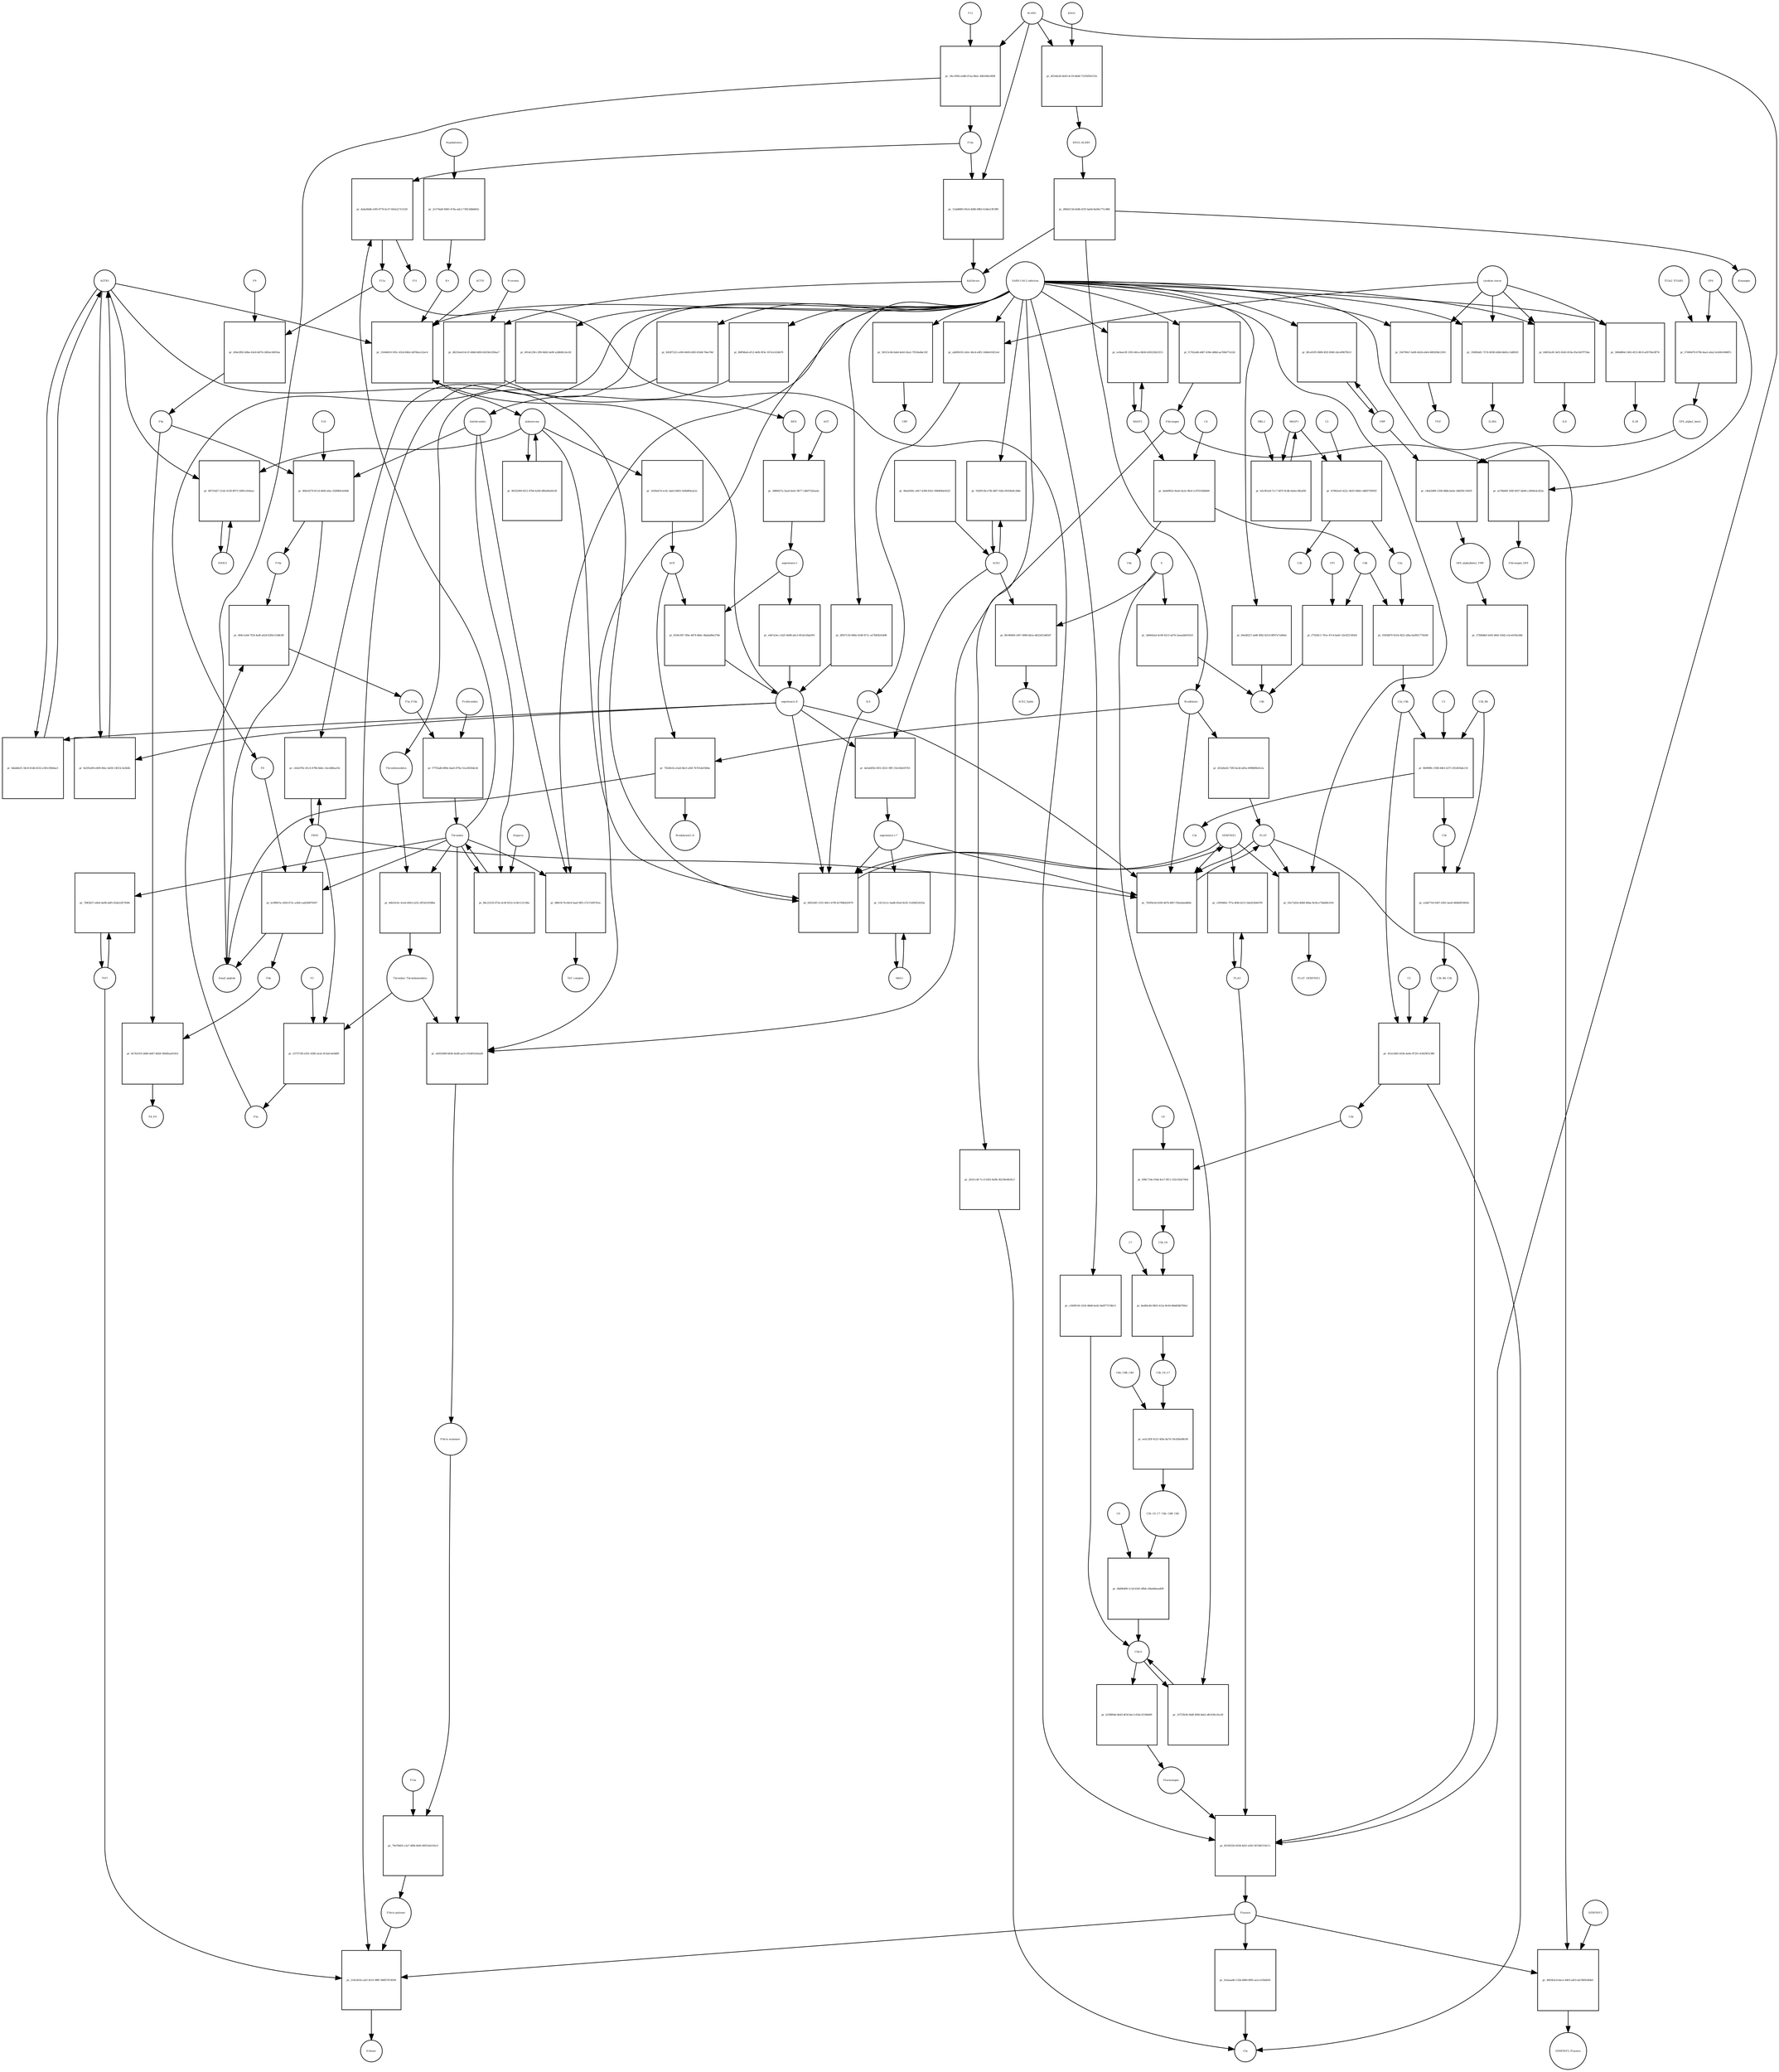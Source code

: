 strict digraph  {
F8 [annotation="urn_miriam_hgnc_3546|urn_miriam_taxonomy_9606", bipartite=0, cls=macromolecule, fontsize=4, label=F8, shape=circle];
"pr_b19f847a-c828-472c-a3b9-cad249870507" [annotation="", bipartite=1, cls=process, fontsize=4, label="pr_b19f847a-c828-472c-a3b9-cad249870507", shape=square];
"Small peptide" [annotation=urn_miriam_mesh_D010446, bipartite=0, cls=macromolecule, fontsize=4, label="Small peptide", shape=circle];
F8a [annotation="urn_miriam_hgnc.symbol_F8|urn_miriam_mesh_D015944|urn_miriam_taxonomy_9606", bipartite=0, cls=macromolecule, fontsize=4, label=F8a, shape=circle];
Thrombin [annotation="urn_miriam_hgnc_3535|urn_miriam_taxonomy_9606", bipartite=0, cls=macromolecule, fontsize=4, label=Thrombin, shape=circle];
PROC [annotation="urn_miriam_hgnc_9451|urn_miriam_taxonomy_9606", bipartite=0, cls=macromolecule, fontsize=4, label=PROC, shape=circle];
AGTR1 [annotation=urn_miriam_hgnc_336, bipartite=0, cls=macromolecule, fontsize=4, label=AGTR1, shape=circle];
"pr_bdabbb31-34c8-41db-b532-e381cfb9dae3" [annotation="", bipartite=1, cls=process, fontsize=4, label="pr_bdabbb31-34c8-41db-b532-e381cfb9dae3", shape=square];
"angiotensin II" [annotation="urn_miriam_obo.chebi_CHEBI%3A2718|urn_miriam_taxonomy_9606", bipartite=0, cls="simple chemical", fontsize=4, label="angiotensin II", shape=circle];
NR3C2 [annotation="", bipartite=0, cls=macromolecule, fontsize=4, label=NR3C2, shape=circle];
"pr_68725d27-21d2-4158-8973-50f9c1fe6aac" [annotation="", bipartite=1, cls=process, fontsize=4, label="pr_68725d27-21d2-4158-8973-50f9c1fe6aac", shape=square];
aldosterone [annotation="urn_miriam_obo.chebi_CHEBI%3A27584", bipartite=0, cls="simple chemical", fontsize=4, label=aldosterone, shape=circle];
"pr_86352f09-0f12-47b6-b249-08fa90a6416f" [annotation="", bipartite=1, cls=process, fontsize=4, label="pr_86352f09-0f12-47b6-b249-08fa90a6416f", shape=square];
SERPINE1 [annotation="", bipartite=0, cls=macromolecule, fontsize=4, label=SERPINE1, shape=circle];
"pr_6f6526f1-51f1-49e1-b7f8-42769b425979" [annotation="", bipartite=1, cls=process, fontsize=4, label="pr_6f6526f1-51f1-49e1-b7f8-42769b425979", shape=square];
"angiotensin I-7" [annotation="urn_miriam_obo.chebi_CHEBI%3A55438|urn_miriam_taxonomy_9606", bipartite=0, cls="simple chemical", fontsize=4, label="angiotensin I-7", shape=circle];
IL6 [annotation="urn_miriam_hgnc_6018|urn_miriam_taxonomy_9606", bipartite=0, cls=macromolecule, fontsize=4, label=IL6, shape=circle];
"pr_21646619-595c-4524-84b2-dd76bce22ec4" [annotation="", bipartite=1, cls=process, fontsize=4, label="pr_21646619-595c-4524-84b2-dd76bce22ec4", shape=square];
"SARS-CoV-2 infection" [annotation="urn_miriam_taxonomy_2697049|urn_miriam_mesh_D012327", bipartite=0, cls=phenotype, fontsize=4, label="SARS-CoV-2 infection", shape=circle];
"K+" [annotation="urn_miriam_obo.chebi_CHEBI%3A29103", bipartite=0, cls="simple chemical", fontsize=4, label="K+", shape=circle];
ACTH [annotation=urn_miriam_hgnc_9201, bipartite=0, cls="simple chemical", fontsize=4, label=ACTH, shape=circle];
"pr_df937c20-848a-4540-871c-a57b83b16498" [annotation="", bipartite=1, cls=process, fontsize=4, label="pr_df937c20-848a-4540-871c-a57b83b16498", shape=square];
Bradykinin [annotation="urn_miriam_obo.chebi_CHEBI%3A3165|urn_miriam_taxonomy_9606", bipartite=0, cls=macromolecule, fontsize=4, label=Bradykinin, shape=circle];
"pr_75628cfa-e5a8-4bcf-a56f-7b761de93b6a" [annotation="", bipartite=1, cls=process, fontsize=4, label="pr_75628cfa-e5a8-4bcf-a56f-7b761de93b6a", shape=square];
"Bradykinin(1-5)" [annotation="urn_miriam_mesh_C079000|urn_miriam_taxonomy_9606", bipartite=0, cls=macromolecule, fontsize=4, label="Bradykinin(1-5)", shape=circle];
ACE [annotation="urn_miriam_hgnc_2707|urn_miriam_taxonomy_9606", bipartite=0, cls=macromolecule, fontsize=4, label=ACE, shape=circle];
"pr_d25e8ed2-73f0-4a3d-a85a-49986f8e9c2a" [annotation="", bipartite=1, cls=process, fontsize=4, label="pr_d25e8ed2-73f0-4a3d-a85a-49986f8e9c2a", shape=square];
PLAT [annotation="urn_miriam_hgnc_9051|urn_miriam_taxonomy_9606", bipartite=0, cls=macromolecule, fontsize=4, label=PLAT, shape=circle];
"pr_0a592a90-e669-40ec-bd30-14f23c3a5b4b" [annotation="", bipartite=1, cls=process, fontsize=4, label="pr_0a592a90-e669-40ec-bd30-14f23c3a5b4b", shape=square];
MAS1 [annotation="", bipartite=0, cls=macromolecule, fontsize=4, label=MAS1, shape=circle];
"pr_14121e1c-6ad8-45a0-8c81-51d58f22032a" [annotation="", bipartite=1, cls=process, fontsize=4, label="pr_14121e1c-6ad8-45a0-8c81-51d58f22032a", shape=square];
Fibrinogen [annotation="urn_miriam_pubmed_19296670|urn_miriam_obo.go_GO%3A0005577|urn_miriam_hgnc_3661|urn_miriam_hgnc_3662|urn_miriam_hgnc_3694|urn_miriam_taxonomy_9606", bipartite=0, cls=complex, fontsize=4, label=Fibrinogen, shape=circle];
"pr_ee78b40f-160f-4927-bb94-c2694e4cd52a" [annotation="", bipartite=1, cls=process, fontsize=4, label="pr_ee78b40f-160f-4927-bb94-c2694e4cd52a", shape=square];
GP6 [annotation="urn_miriam_hgnc_HGNC%3A14388|urn_miriam_taxonomy_9606", bipartite=0, cls=macromolecule, fontsize=4, label=GP6, shape=circle];
Fibrinogen_GP6 [annotation="urn_miriam_pubmed_19296670|urn_miriam_obo.go_GO%3A0005577|urn_miriam_hgnc_HGNC%3A14388|urn_miriam_taxonomy_9606", bipartite=0, cls=complex, fontsize=4, label=Fibrinogen_GP6, shape=circle];
GP6_alpha2_beta1 [annotation="urn_miriam_pubmed_25051961|urn_miriam_taxonomy_10090|urn_miriam_hgnc_14338|urn_miriam_hgnc_6137|urn_miriam_hgnc_6153", bipartite=0, cls=complex, fontsize=4, label=GP6_alpha2_beta1, shape=circle];
"pr_c8eb3d98-1508-48bb-be6e-24b95fc10459" [annotation="", bipartite=1, cls=process, fontsize=4, label="pr_c8eb3d98-1508-48bb-be6e-24b95fc10459", shape=square];
VWF [annotation="urn_miriam_hgnc_12726|urn_miriam_taxonomy_9606", bipartite=0, cls=macromolecule, fontsize=4, label=VWF, shape=circle];
GP6_alpha2beta1_VWF [annotation="urn_miriam_pubmed_25051961|urn_miriam_taxonomy_10090|urn_miriam_hgnc_14338|urn_miriam_hgnc_6137|urn_miriam_hgnc_6153|urn_miriam_hgnc_12726", bipartite=0, cls=complex, fontsize=4, label=GP6_alpha2beta1_VWF, shape=circle];
"pr_57496479-0796-4aa2-a6a2-6c600c06887c" [annotation="", bipartite=1, cls=process, fontsize=4, label="pr_57496479-0796-4aa2-a6a2-6c600c06887c", shape=square];
ITGA2_ITGAB1 [annotation="urn_miriam_intact_EBI-16428357|urn_miriam_hgnc_6137|urn_miriam_hgnc_6153|urn_miriam_taxonomy_9606", bipartite=0, cls=complex, fontsize=4, label=ITGA2_ITGAB1, shape=circle];
"pr_27fd6d6d-5e85-4641-83d2-e3ce0cfbcd4b" [annotation="", bipartite=1, cls="omitted process", fontsize=4, label="pr_27fd6d6d-5e85-4641-83d2-e3ce0cfbcd4b", shape=square];
"Fibrin polymer" [annotation="urn_miriam_mesh_C465961|urn_miriam_taxonomy_9606", bipartite=0, cls=macromolecule, fontsize=4, label="Fibrin polymer", shape=circle];
"pr_216e361b-cdcf-4515-98ff-346f57b74500" [annotation="", bipartite=1, cls=process, fontsize=4, label="pr_216e361b-cdcf-4515-98ff-346f57b74500", shape=square];
"D-dimer" [annotation="urn_miriam_pubmed_19008457|urn_miriam_mesh_C036309|urn_miriam_taxonomy_9606", bipartite=0, cls=macromolecule, fontsize=4, label="D-dimer", shape=circle];
Plasmin [annotation="urn_miriam_hgnc.symbol_PLG|urn_miriam_mesh_D005341|urn_miriam_brenda_3.4.21.7|urn_miriam_taxonomy_9606", bipartite=0, cls=macromolecule, fontsize=4, label=Plasmin, shape=circle];
TAFI [annotation="urn_miriam_hgnc_1546|urn_miriam_taxonomy_9606", bipartite=0, cls=macromolecule, fontsize=4, label=TAFI, shape=circle];
"Fibrin monomer" [annotation="urn_miriam_mesh_C011468|urn_miriam_taxonomy_9606", bipartite=0, cls=macromolecule, fontsize=4, label="Fibrin monomer", shape=circle];
"pr_79e76603-c3a7-4f84-8ef0-00915efc05c0" [annotation="", bipartite=1, cls=process, fontsize=4, label="pr_79e76603-c3a7-4f84-8ef0-00915efc05c0", shape=square];
F13a [annotation="urn_miriam_hgnc.symbol_F13|urn_miriam_mesh_D026122|urn_miriam_brenda_2.3.2.13|urn_miriam_taxonomy_9606", bipartite=0, cls=macromolecule, fontsize=4, label=F13a, shape=circle];
"pr_556790cf-3a08-442d-a9e4-6892f48c2503" [annotation="", bipartite=1, cls=process, fontsize=4, label="pr_556790cf-3a08-442d-a9e4-6892f48c2503", shape=square];
TNF [annotation="urn_miriam_hgnc_11892|urn_miriam_taxonomy_9606", bipartite=0, cls=macromolecule, fontsize=4, label=TNF, shape=circle];
"cytokine storm" [annotation="urn_miriam_pubmed_2504360|urn_miriam_taxonomy_9606", bipartite=0, cls=phenotype, fontsize=4, label="cytokine storm", shape=circle];
"pr_5e2aaad6-132b-4960-89f2-aa1ce33bd545" [annotation="", bipartite=1, cls=process, fontsize=4, label="pr_5e2aaad6-132b-4960-89f2-aa1ce33bd545", shape=square];
C5a [annotation="urn_miriam_hgnc.symbol_C5|urn_miriam_mesh_D015936|urn_miriam_taxonomy_9606", bipartite=0, cls=macromolecule, fontsize=4, label=C5a, shape=circle];
"pr_b338f64d-4b43-4f34-8ec3-65dc32186d09" [annotation="", bipartite=1, cls=process, fontsize=4, label="pr_b338f64d-4b43-4f34-8ec3-65dc32186d09", shape=square];
Plasminogen [annotation="urn_miriam_hgnc_9071|urn_miriam_taxonomy_9606", bipartite=0, cls=macromolecule, fontsize=4, label=Plasminogen, shape=circle];
"C5b-9" [annotation="urn_miriam_obo.go_GO%3A0005579|urn_miriam_mesh_D015938|urn_miriam_mesh_D050776|urn_miriam_hgnc_1339|urn_miriam_hgnc_1346|urn_miriam_hgnc_1352|urn_miriam_hgnc_1353|urn_miriam_hgnc_1354|urn_miriam_hgnc_1358|urn_miriam_taxonomy_9606", bipartite=0, cls=complex, fontsize=4, label="C5b-9", shape=circle];
C2 [annotation="urn_miriam_hgnc_1248|urn_miriam_taxonomy_9606", bipartite=0, cls=macromolecule, fontsize=4, label=C2, shape=circle];
"pr_b7082ee0-422c-4635-94b0-cdbf675f905f" [annotation="", bipartite=1, cls=process, fontsize=4, label="pr_b7082ee0-422c-4635-94b0-cdbf675f905f", shape=square];
C2a [annotation="urn_miriam_hgnc.symbol_C2|urn_miriam_mesh_D050678|urn_miriam_taxonomy_9606", bipartite=0, cls=macromolecule, fontsize=4, label=C2a, shape=circle];
C2b [annotation="urn_miriam_hgnc.symbol_C2|urn_miriam_mesh_D050679|urn_miriam_taxonomy_9606", bipartite=0, cls=macromolecule, fontsize=4, label=C2b, shape=circle];
MASP1 [annotation="urn_miriam_hgnc_6901|urn_miriam_taxonomy_9606", bipartite=0, cls=macromolecule, fontsize=4, label=MASP1, shape=circle];
"pr_35085dd1-727d-4938-b3b8-bb65cc5d8929" [annotation="", bipartite=1, cls=process, fontsize=4, label="pr_35085dd1-727d-4938-b3b8-bb65cc5d8929", shape=square];
IL2RA [annotation="urn_miriam_hgnc_6008|urn_miriam_taxonomy_9606", bipartite=0, cls=macromolecule, fontsize=4, label=IL2RA, shape=circle];
"pr_64810a30-3ef2-45d3-819a-05a1b07f75da" [annotation="", bipartite=1, cls=process, fontsize=4, label="pr_64810a30-3ef2-45d3-819a-05a1b07f75da", shape=square];
IL8 [annotation="urn_miriam_hgnc_6025|urn_miriam_taxonomy_9606", bipartite=0, cls=macromolecule, fontsize=4, label=IL8, shape=circle];
"pr_261fccdf-7cc3-45f2-8a9b-36239e48c8c3" [annotation="", bipartite=1, cls=process, fontsize=4, label="pr_261fccdf-7cc3-45f2-8a9b-36239e48c8c3", shape=square];
"pr_ab695035-2e0c-46cd-a9f2-14b0e01821e4" [annotation="", bipartite=1, cls=process, fontsize=4, label="pr_ab695035-2e0c-46cd-a9f2-14b0e01821e4", shape=square];
"pr_306b8f6d-1402-4f13-8fc9-a057f4e5ff74" [annotation="", bipartite=1, cls=process, fontsize=4, label="pr_306b8f6d-1402-4f13-8fc9-a057f4e5ff74", shape=square];
IL1B [annotation="urn_miriam_hgnc_5992|urn_miriam_taxonomy_9606", bipartite=0, cls=macromolecule, fontsize=4, label=IL1B, shape=circle];
Prorenin [annotation="urn_miriam_hgnc_9958|urn_miriam_taxonomy_9606", bipartite=0, cls=macromolecule, fontsize=4, label=Prorenin, shape=circle];
"pr_d6216ee9-6c1f-448d-8d50-64356c929aa7" [annotation="", bipartite=1, cls=process, fontsize=4, label="pr_d6216ee9-6c1f-448d-8d50-64356c929aa7", shape=square];
REN [annotation="urn_miriam_hgnc.symbol_REN|urn_miriam_taxonomy_9606", bipartite=0, cls=macromolecule, fontsize=4, label=REN, shape=circle];
Kallikrein [annotation="urn_miriam_hgnc.symbol_KLKB1|urn_miriam_mesh_D020842|urn_miriam_brenda_3.4.21.34|urn_miriam_taxonomy_9606", bipartite=0, cls=macromolecule, fontsize=4, label=Kallikrein, shape=circle];
KLKB1 [annotation="urn_miriam_hgnc_6371|urn_miriam_taxonomy_9606", bipartite=0, cls=macromolecule, fontsize=4, label=KLKB1, shape=circle];
"pr_15ab8885-85cb-4d0b-89b3-fcb6a13f19f8" [annotation="", bipartite=1, cls=process, fontsize=4, label="pr_15ab8885-85cb-4d0b-89b3-fcb6a13f19f8", shape=square];
F12a [annotation="urn_miriam_hgnc.symbol_F12|urn_miriam_mesh_D015956|urn_miriam_brenda_3.4.21.38|urn_miriam_taxonomy_9606", bipartite=0, cls=macromolecule, fontsize=4, label=F12a, shape=circle];
"pr_84287222-ce98-4449-b385-81b0c78ee78d" [annotation="", bipartite=1, cls=process, fontsize=4, label="pr_84287222-ce98-4449-b385-81b0c78ee78d", shape=square];
Thrombomodulin [annotation="urn_miriam_hgnc_11784|urn_miriam_taxonomy_9606", bipartite=0, cls=macromolecule, fontsize=4, label=Thrombomodulin, shape=circle];
"pr_4603b3cd-bace-4403-ad55-da7d6924fdb3" [annotation="", bipartite=1, cls=process, fontsize=4, label="pr_4603b3cd-bace-4403-ad55-da7d6924fdb3", shape=square];
SERPINF2 [annotation="urn_miriam_hgnc_9075|urn_miriam_taxonomy_9606", bipartite=0, cls=macromolecule, fontsize=4, label=SERPINF2, shape=circle];
SERPINF2_Plasmin [annotation="urn_miriam_pubmed_2437112|urn_miriam_biogrid_314240|urn_miriam_hgnc_9075|urn_miriam_mesh_D005341|urn_miriam_taxonomy_9606", bipartite=0, cls=complex, fontsize=4, label=SERPINF2_Plasmin, shape=circle];
"pr_00ed0227-ab4f-4f82-821d-0ff47a7a99eb" [annotation="", bipartite=1, cls=process, fontsize=4, label="pr_00ed0227-ab4f-4f82-821d-0ff47a7a99eb", shape=square];
C4d [annotation="urn_miriam_hgnc.symbol_C4b|urn_miriam_mesh_C032261|urn_miriam_taxonomy_9606", bipartite=0, cls=macromolecule, fontsize=4, label=C4d, shape=circle];
"pr_c5609156-3254-46b8-be42-8a0f7757db13" [annotation="", bipartite=1, cls=process, fontsize=4, label="pr_c5609156-3254-46b8-be42-8a0f7757db13", shape=square];
"pr_cb5e078c-81c4-479b-8ddc-cfacb88aa10c" [annotation="", bipartite=1, cls=process, fontsize=4, label="pr_cb5e078c-81c4-479b-8ddc-cfacb88aa10c", shape=square];
"pr_8fce81f9-3889-4f2f-8580-2dce9967fb13" [annotation="", bipartite=1, cls=process, fontsize=4, label="pr_8fce81f9-3889-4f2f-8580-2dce9967fb13", shape=square];
"pr_58313c4b-fabd-4eb5-b5a2-7f550a4bc55f" [annotation="", bipartite=1, cls=process, fontsize=4, label="pr_58313c4b-fabd-4eb5-b5a2-7f550a4bc55f", shape=square];
CRP [annotation="urn_miriam_hgnc_2367|urn_miriam_taxonomy_9606", bipartite=0, cls=macromolecule, fontsize=4, label=CRP, shape=circle];
"pr_10733b36-04df-4f48-bda5-d81430c41e30" [annotation="", bipartite=1, cls=process, fontsize=4, label="pr_10733b36-04df-4f48-bda5-d81430c41e30", shape=square];
S [annotation="urn_miriam_uniprot_P0DTC2|urn_miriam_uniprot_P59594|urn_miriam_taxonomy_2697049", bipartite=0, cls=macromolecule, fontsize=4, label=S, shape=circle];
"pr_3d4442ad-4c06-4215-ab7b-2eaaeb650163" [annotation="", bipartite=1, cls=process, fontsize=4, label="pr_3d4442ad-4c06-4215-ab7b-2eaaeb650163", shape=square];
"pr_da5ab95b-5051-4521-9ff1-55e1bfe05763" [annotation="", bipartite=1, cls=process, fontsize=4, label="pr_da5ab95b-5051-4521-9ff1-55e1bfe05763", shape=square];
ACE2 [annotation="urn_miriam_hgnc_13557|urn_miriam_taxonomy_9606", bipartite=0, cls=macromolecule, fontsize=4, label=ACE2, shape=circle];
"pr_86ad180c-e9e7-4396-81b1-99b9f46e9225" [annotation="", bipartite=1, cls=process, fontsize=4, label="pr_86ad180c-e9e7-4396-81b1-99b9f46e9225", shape=square];
"pr_f8c96494-c607-4984-bb1a-d622d15d65d7" [annotation="", bipartite=1, cls=process, fontsize=4, label="pr_f8c96494-c607-4984-bb1a-d622d15d65d7", shape=square];
ACE2_Spike [annotation="urn_miriam_pdb_6CS2|urn_miriam_hgnc_13557|urn_miriam_uniprot_P0DTC2|urn_miriam_taxonomy_9606|urn_miriam_taxonomy_2697049", bipartite=0, cls=complex, fontsize=4, label=ACE2_Spike, shape=circle];
"pr_502f913b-e7fb-4bf7-92fa-f0358e8c2b8e" [annotation="", bipartite=1, cls=process, fontsize=4, label="pr_502f913b-e7fb-4bf7-92fa-f0358e8c2b8e", shape=square];
"pr_86ff46a6-ef12-4efb-9f3e-167e2c434b79" [annotation="", bipartite=1, cls=process, fontsize=4, label="pr_86ff46a6-ef12-4efb-9f3e-167e2c434b79", shape=square];
Antithrombin [annotation="urn_miriam_hgnc_775|urn_miriam_taxonomy_9606", bipartite=0, cls=macromolecule, fontsize=4, label=Antithrombin, shape=circle];
"pr_491dc258-c299-4b82-be9f-a2db08c2ec82" [annotation="", bipartite=1, cls=process, fontsize=4, label="pr_491dc258-c299-4b82-be9f-a2db08c2ec82", shape=square];
C4b [annotation="urn_miriam_hgnc_1324|urn_miriam_taxonomy_9606", bipartite=0, cls=macromolecule, fontsize=4, label=C4b, shape=circle];
"pr_f75d3fc1-761e-47c4-ba81-52e5f21583d1" [annotation="", bipartite=1, cls=process, fontsize=4, label="pr_f75d3fc1-761e-47c4-ba81-52e5f21583d1", shape=square];
CFI [annotation="urn_miriam_hgnc_2771|urn_miriam_taxonomy_9606", bipartite=0, cls=macromolecule, fontsize=4, label=CFI, shape=circle];
C3b [annotation="urn_miriam_hgnc.symbol_C3|urn_miriam_mesh_D003179|urn_miriam_taxonomy_9606", bipartite=0, cls=macromolecule, fontsize=4, label=C3b, shape=circle];
"pr_e2dd77e0-fd47-4361-bee6-d66b0f5945fe" [annotation="", bipartite=1, cls=process, fontsize=4, label="pr_e2dd77e0-fd47-4361-bee6-d66b0f5945fe", shape=square];
C3b_Bb [annotation="urn_miriam_pubmed_12440962|urn_miriam_brenda_3.4.21.47|urn_miriam_mesh_D051561|urn_miriam_mesh_D003179|urn_miriam_hgnc_1037|urn_miriam_taxonomy_9606", bipartite=0, cls=complex, fontsize=4, label=C3b_Bb, shape=circle];
C3b_Bb_C3b [annotation="urn_miriam_pubmed_12440962|urn_miriam_brenda_34.4.21.47|urn_miriam_mesh_D051566|urn_miriam_mesh_D003179|urn_miriam_hgnc_1037|urn_miriam_taxonomy_9606", bipartite=0, cls=complex, fontsize=4, label=C3b_Bb_C3b, shape=circle];
"pr_0303d67f-831b-4f22-afba-ba992177b5d9" [annotation="", bipartite=1, cls=process, fontsize=4, label="pr_0303d67f-831b-4f22-afba-ba992177b5d9", shape=square];
C2a_C4b [annotation="urn_miriam_mesh_D051574|urn_miriam_brenda_3.4.21.43|urn_miriam_mesh_D050678|urn_miriam_hgnc_1324|urn_miriam_taxonomy_9606", bipartite=0, cls=complex, fontsize=4, label=C2a_C4b, shape=circle];
C4 [annotation="urn_miriam_mesh_D00318|urn_miriam_taxonomy_9606", bipartite=0, cls=macromolecule, fontsize=4, label=C4, shape=circle];
"pr_dab69822-8eeb-4a2e-9fe4-1c870166b6b9" [annotation="", bipartite=1, cls=process, fontsize=4, label="pr_dab69822-8eeb-4a2e-9fe4-1c870166b6b9", shape=square];
C4a [annotation="urn_miriam_hgnc_1323|urn_miriam_taxonomy_9606", bipartite=0, cls=macromolecule, fontsize=4, label=C4a, shape=circle];
MASP2 [annotation="urn_miriam_hgnc_6902|urn_miriam_taxonomy_9606", bipartite=0, cls=macromolecule, fontsize=4, label=MASP2, shape=circle];
"pr_b5c061a8-7cc7-407f-9cdb-0a0ec3ffad58" [annotation="", bipartite=1, cls=process, fontsize=4, label="pr_b5c061a8-7cc7-407f-9cdb-0a0ec3ffad58", shape=square];
MBL2 [annotation="urn_miriam_hgnc_6902|urn_miriam_taxonomy_9606", bipartite=0, cls=macromolecule, fontsize=4, label=MBL2, shape=circle];
"pr_ec8aec0f-1953-40ca-8b56-b39223b21f15" [annotation="", bipartite=1, cls=process, fontsize=4, label="pr_ec8aec0f-1953-40ca-8b56-b39223b21f15", shape=square];
PLAU [annotation="urn_miriam_hgnc_9052|urn_miriam_taxonomy_9606", bipartite=0, cls=macromolecule, fontsize=4, label=PLAU, shape=circle];
"pr_c959460c-7f7a-4f46-b213-5de423b447f0" [annotation="", bipartite=1, cls=process, fontsize=4, label="pr_c959460c-7f7a-4f46-b213-5de423b447f0", shape=square];
C5b_C6_C7_C8A_C8B_C8G [annotation="urn_miriam_pubmed_28630159|urn_miriam_mesh_C042295|urn_miriam_mesh_D050776|urn_miriam_hgnc_1339|urn_miriam_hgnc_1352|urn_miriam_hgnc_1353|urn_miriam_hgnc_1354|urn_miriam_taxonomy_9606", bipartite=0, cls=complex, fontsize=4, label=C5b_C6_C7_C8A_C8B_C8G, shape=circle];
"pr_06d96490-1c5d-4341-8fb4-c84a6deea408" [annotation="", bipartite=1, cls=process, fontsize=4, label="pr_06d96490-1c5d-4341-8fb4-c84a6deea408", shape=square];
C9 [annotation="urn_miriam_hgnc_1358|urn_miriam_taxonomy_9606", bipartite=0, cls=macromolecule, fontsize=4, label=C9, shape=circle];
C5b_C6_C7 [annotation="urn_miriam_pubmed_28630159|urn_miriam_mesh_C037453|urn_miriam_mesh_D050776|urn_miriam_hgnc_1339|urn_miriam_hgnc_1346|urn_miriam_taxonomy_9606", bipartite=0, cls=complex, fontsize=4, label=C5b_C6_C7, shape=circle];
"pr_ee5c2f5f-4121-4f4a-8a70-19cd36a98c00" [annotation="", bipartite=1, cls=process, fontsize=4, label="pr_ee5c2f5f-4121-4f4a-8a70-19cd36a98c00", shape=square];
C8A_C8B_C8G [annotation="urn_miriam_mesh_D003185|urn_miriam_hgnc_1353|urn_miriam_hgnc_1352|urn_miriam_hgnc_1354|urn_miriam_taxonomy_9606", bipartite=0, cls=complex, fontsize=4, label=C8A_C8B_C8G, shape=circle];
C5b_C6 [annotation="urn_miriam_mesh_C050974|urn_miriam_mesh_D050776|urn_miriam_hgnc_1339|urn_miriam_taxonomy_9606", bipartite=0, cls=complex, fontsize=4, label=C5b_C6, shape=circle];
"pr_8adf4c8d-9403-412a-8c64-6b6d58b709a1" [annotation="", bipartite=1, cls=process, fontsize=4, label="pr_8adf4c8d-9403-412a-8c64-6b6d58b709a1", shape=square];
C7 [annotation="urn_miriam_hgnc_HGNC%3A1346|urn_miriam_taxonomy_9606", bipartite=0, cls=macromolecule, fontsize=4, label=C7, shape=circle];
C5b [annotation="urn_miriam_hgnc.symbol_C5|urn_miriam_mesh_D050776|urn_miriam_taxonomy_9606", bipartite=0, cls=macromolecule, fontsize=4, label=C5b, shape=circle];
"pr_608c714e-f54d-4ce7-9f11-102c5d3e79e6" [annotation="", bipartite=1, cls=process, fontsize=4, label="pr_608c714e-f54d-4ce7-9f11-102c5d3e79e6", shape=square];
C6 [annotation="urn_miriam_hgnc_1339|urn_miriam_taxonomy_9606", bipartite=0, cls=macromolecule, fontsize=4, label=C6, shape=circle];
C5 [annotation="urn_miriam_hgnc_1331|urn_miriam_taxonomy_9606", bipartite=0, cls=macromolecule, fontsize=4, label=C5, shape=circle];
"pr_451e2465-b55b-4a0e-8729-c43429f31386" [annotation="", bipartite=1, cls=process, fontsize=4, label="pr_451e2465-b55b-4a0e-8729-c43429f31386", shape=square];
C3 [annotation="urn_miriam_hgnc_1318|urn_miriam_taxonomy_9606", bipartite=0, cls=macromolecule, fontsize=4, label=C3, shape=circle];
"pr_6fd998fc-f308-4461-b371-f41df24de116" [annotation="", bipartite=1, cls=process, fontsize=4, label="pr_6fd998fc-f308-4461-b371-f41df24de116", shape=square];
C3a [annotation="urn_miriam_hgnc.symbol_C3|urn_miriam_mesh_D015926|urn_miriam_taxonomy_9606", bipartite=0, cls=macromolecule, fontsize=4, label=C3a, shape=circle];
"pr_46b33c6c-4ced-4943-a252-2ff3d129386a" [annotation="", bipartite=1, cls=process, fontsize=4, label="pr_46b33c6c-4ced-4943-a252-2ff3d129386a", shape=square];
Thrombin_Thrombomodulin [annotation="urn_miriam_pubmed_6282863|urn_miriam_taxonomy_9986|urn_miriam_biogrid_283352|urn_miriam_mesh_D013917|urn_miriam_hgnc_11784", bipartite=0, cls=complex, fontsize=4, label=Thrombin_Thrombomodulin, shape=circle];
"pr_eb932489-b636-4ed8-aa31-61b401b1bed4" [annotation="", bipartite=1, cls=process, fontsize=4, label="pr_eb932489-b636-4ed8-aa31-61b401b1bed4", shape=square];
KNG1_KLKB1 [annotation="urn_miriam_pubmed_17598838|urn_miriam_intact_EBI-10087151|urn_miriam_hgnc_6371|urn_miriam_hgnc_6383|urn_miriam_taxonomy_9606", bipartite=0, cls=complex, fontsize=4, label=KNG1_KLKB1, shape=circle];
"pr_d0b6313d-6e8b-41f5-ba6d-8a04e771c886" [annotation="", bipartite=1, cls=process, fontsize=4, label="pr_d0b6313d-6e8b-41f5-ba6d-8a04e771c886", shape=square];
Kininogen [annotation="urn_miriam_hgnc.symbol_KNG1|urn_miriam_mesh_D019679|urn_miriam_taxonomy_9606", bipartite=0, cls=macromolecule, fontsize=4, label=Kininogen, shape=circle];
"pr_f1762a48-e867-439e-b88d-aa764b77e22d" [annotation="", bipartite=1, cls=process, fontsize=4, label="pr_f1762a48-e867-439e-b88d-aa764b77e22d", shape=square];
"angiotensin I" [annotation="urn_miriam_obo.chebi_CHEBI%3A2718|urn_miriam_taxonomy_9606", bipartite=0, cls="simple chemical", fontsize=4, label="angiotensin I", shape=circle];
"pr_e4b7a3ec-cb25-4e88-a6c3-6f1dc50ab391" [annotation="", bipartite=1, cls=process, fontsize=4, label="pr_e4b7a3ec-cb25-4e88-a6c3-6f1dc50ab391", shape=square];
"pr_05e72d24-d0b8-46ba-9e3b-e75bd0fe1f41" [annotation="", bipartite=1, cls=process, fontsize=4, label="pr_05e72d24-d0b8-46ba-9e3b-e75bd0fe1f41", shape=square];
PLAT_SERPINE1 [annotation="urn_miriam_pubmed_22449964|urn_miriam_intact_EBI-7800882|urn_miriam_hgnc_9051|urn_miriam_hgnc_8593|urn_miriam_taxonomy_9606", bipartite=0, cls=complex, fontsize=4, label=PLAT_SERPINE1, shape=circle];
"pr_7fdf2627-e8ed-4a98-abf5-02de22873046" [annotation="", bipartite=1, cls=process, fontsize=4, label="pr_7fdf2627-e8ed-4a98-abf5-02de22873046", shape=square];
"pr_763f9e3d-6294-4b7b-8fb7-f5b2abedd66c" [annotation="", bipartite=1, cls=process, fontsize=4, label="pr_763f9e3d-6294-4b7b-8fb7-f5b2abedd66c", shape=square];
"pr_88819c7b-64c6-4aaf-9ff2-27e7c6957b1e" [annotation="", bipartite=1, cls=process, fontsize=4, label="pr_88819c7b-64c6-4aaf-9ff2-27e7c6957b1e", shape=square];
"TAT complex" [annotation="urn_miriam_pubmed_22930518|urn_miriam_mesh_C046193|urn_miriam_mesh_D013917|urn_miriam_hgnc_775|urn_miriam_taxonomy_9606", bipartite=0, cls=complex, fontsize=4, label="TAT complex", shape=circle];
"pr_8516f226-4558-4d1f-a563-567d45154111" [annotation="", bipartite=1, cls=process, fontsize=4, label="pr_8516f226-4558-4d1f-a563-567d45154111", shape=square];
F11a [annotation="urn_miriam_hgnc.symbol_F11|urn_miriam_mesh_D015945|urn_miriam_brenda_3.4.21.27|urn_miriam_taxonomy_9606", bipartite=0, cls=macromolecule, fontsize=4, label=F11a, shape=circle];
"pr_86c23335-872e-4c4f-8152-5c9e112118fa" [annotation="", bipartite=1, cls=process, fontsize=4, label="pr_86c23335-872e-4c4f-8152-5c9e112118fa", shape=square];
Heparin [annotation="urn_miriam_pubmed_708377|urn_miriam_obo.chebi_CHEBI%3A28304|urn_miriam_taxonomy_9606", bipartite=0, cls="simple chemical", fontsize=4, label=Heparin, shape=circle];
Prothrombin [annotation="urn_miriam_hgnc_3535|urn_miriam_taxonomy_9606", bipartite=0, cls=macromolecule, fontsize=4, label=Prothrombin, shape=circle];
"pr_f77f3adb-889e-4ae6-879a-51a24f20de3d" [annotation="", bipartite=1, cls=process, fontsize=4, label="pr_f77f3adb-889e-4ae6-879a-51a24f20de3d", shape=square];
F5a_F10a [annotation="urn_miriam_pubmed_2303476|urn_miriam_mesh_C022475|urn_miriam_mesh_D15943|urn_miriam_mesh_D015951|urn_miriam_taxonomy_9606", bipartite=0, cls=complex, fontsize=4, label=F5a_F10a, shape=circle];
F10a [annotation="urn_miriam_hgnc.symbol_F10|urn_miriam_mesh_D015951|urn_miriam_brenda_3.4.21.6|urn_miriam_taxonomy_9606", bipartite=0, cls=macromolecule, fontsize=4, label=F10a, shape=circle];
"pr_484c1eb4-7f24-4a4f-a62d-62f6c51d8c89" [annotation="", bipartite=1, cls=process, fontsize=4, label="pr_484c1eb4-7f24-4a4f-a62d-62f6c51d8c89", shape=square];
F5a [annotation="urn_miriam_hgnc.symbol_F5|urn_miriam_mesh_D015943|urn_miriam_taxonomy_9606", bipartite=0, cls=macromolecule, fontsize=4, label=F5a, shape=circle];
F5 [annotation="urn_miriam_hgnc_3541|urn_miriam_taxonomy_9606", bipartite=0, cls=macromolecule, fontsize=4, label=F5, shape=circle];
"pr_237571f6-e501-4385-ae2e-9c5afc4a9d09" [annotation="", bipartite=1, cls=process, fontsize=4, label="pr_237571f6-e501-4385-ae2e-9c5afc4a9d09", shape=square];
F9a [annotation="urn_miriam_hgnc.symbol_F9|urn_miriam_mesh_D015949|urn_miriam_taxonomy_9606", bipartite=0, cls=macromolecule, fontsize=4, label=F9a, shape=circle];
"pr_6e7b1019-2b68-4d47-8d28-366d5aa019cb" [annotation="", bipartite=1, cls=process, fontsize=4, label="pr_6e7b1019-2b68-4d47-8d28-366d5aa019cb", shape=square];
F8_F9 [annotation="urn_miriam_pubmed_22471307|urn_miriam_hgnc_3546|urn_miriam_hgnc_35531|urn_miriam_intact_EBI-11621595|urn_miriam_taxonomy_9606", bipartite=0, cls=complex, fontsize=4, label=F8_F9, shape=circle];
F9 [annotation="urn_miriam_hgnc_35531|urn_miriam_taxonomy_9606", bipartite=0, cls=macromolecule, fontsize=4, label=F9, shape=circle];
"pr_456e3f82-b0be-43e0-b670-c865ec6691ba" [annotation="", bipartite=1, cls=process, fontsize=4, label="pr_456e3f82-b0be-43e0-b670-c865ec6691ba", shape=square];
"pr_4f1e8a30-0e83-4c19-b648-73192f56151b" [annotation="", bipartite=1, cls=process, fontsize=4, label="pr_4f1e8a30-0e83-4c19-b648-73192f56151b", shape=square];
KNG1 [annotation="urn_miriam_hgnc.symbol_6383|urn_miriam_taxonomy_9606", bipartite=0, cls=macromolecule, fontsize=4, label=KNG1, shape=circle];
"pr_4a4a06db-e5f0-4776-bc37-643a217e1529" [annotation="", bipartite=1, cls=process, fontsize=4, label="pr_4a4a06db-e5f0-4776-bc37-643a217e1529", shape=square];
F11 [annotation="urn_miriam_hgnc_3529|urn_miriam_taxonomy_9606", bipartite=0, cls=macromolecule, fontsize=4, label=F11, shape=circle];
F12 [annotation="urn_miriam_hgnc_3530|urn_miriam_taxonomy_9606", bipartite=0, cls=macromolecule, fontsize=4, label=F12, shape=circle];
"pr_18ccf945-ee8b-47aa-8b2c-49b108e18f4f" [annotation="", bipartite=1, cls=process, fontsize=4, label="pr_18ccf945-ee8b-47aa-8b2c-49b108e18f4f", shape=square];
"pr_f634c097-5f6e-4874-8b6c-4baba89a374b" [annotation="", bipartite=1, cls=process, fontsize=4, label="pr_f634c097-5f6e-4874-8b6c-4baba89a374b", shape=square];
F10 [annotation="urn_miriam_hgnc_3528|urn_miriam_taxonomy_9606", bipartite=0, cls=macromolecule, fontsize=4, label=F10, shape=circle];
"pr_80d1d279-811d-40df-a0ac-628960cfe80d" [annotation="", bipartite=1, cls=process, fontsize=4, label="pr_80d1d279-811d-40df-a0ac-628960cfe80d", shape=square];
AGT [annotation="urn_miriam_hgnc_333|urn_miriam_taxonomy_9606", bipartite=0, cls=macromolecule, fontsize=4, label=AGT, shape=circle];
"pr_2880627a-5aad-4ed1-9677-1db9752faa4a" [annotation="", bipartite=1, cls=process, fontsize=4, label="pr_2880627a-5aad-4ed1-9677-1db9752faa4a", shape=square];
"pr_1b39ab74-ec6c-4ab3-8d03-5e6b8f4a2e2c" [annotation="", bipartite=1, cls=process, fontsize=4, label="pr_1b39ab74-ec6c-4ab3-8d03-5e6b8f4a2e2c", shape=square];
"pr_2c570abf-4065-474a-adc2-73813dbb683c" [annotation="", bipartite=1, cls=process, fontsize=4, label="pr_2c570abf-4065-474a-adc2-73813dbb683c", shape=square];
Hypokalemia [annotation="urn_miriam_mesh_D007008|urn_miriam_taxonomy_9606", bipartite=0, cls=phenotype, fontsize=4, label=Hypokalemia, shape=circle];
F8 -> "pr_b19f847a-c828-472c-a3b9-cad249870507"  [annotation="", interaction_type=consumption];
"pr_b19f847a-c828-472c-a3b9-cad249870507" -> "Small peptide"  [annotation="", interaction_type=production];
"pr_b19f847a-c828-472c-a3b9-cad249870507" -> F8a  [annotation="", interaction_type=production];
F8a -> "pr_6e7b1019-2b68-4d47-8d28-366d5aa019cb"  [annotation="", interaction_type=consumption];
Thrombin -> "pr_b19f847a-c828-472c-a3b9-cad249870507"  [annotation="urn_miriam_pubmed_15746105|urn_miriam_taxonomy_9606", interaction_type=catalysis];
Thrombin -> "pr_46b33c6c-4ced-4943-a252-2ff3d129386a"  [annotation="", interaction_type=consumption];
Thrombin -> "pr_eb932489-b636-4ed8-aa31-61b401b1bed4"  [annotation="urn_miriam_pubmed_6282863|urn_miriam_pubmed_28228446|urn_miriam_pubmed_2117226|urn_miriam_taxonomy_9606", interaction_type=catalysis];
Thrombin -> "pr_7fdf2627-e8ed-4a98-abf5-02de22873046"  [annotation="urn_miriam_pubmed_23809134|urn_miriam_taxonomy_9823", interaction_type=catalysis];
Thrombin -> "pr_88819c7b-64c6-4aaf-9ff2-27e7c6957b1e"  [annotation="", interaction_type=consumption];
Thrombin -> "pr_86c23335-872e-4c4f-8152-5c9e112118fa"  [annotation="", interaction_type=consumption];
Thrombin -> "pr_4a4a06db-e5f0-4776-bc37-643a217e1529"  [annotation="urn_miriam_pubmed_21304106|urn_miriam_pubmed_8631976|urn_miriam_taxonomy_9606", interaction_type=catalysis];
PROC -> "pr_b19f847a-c828-472c-a3b9-cad249870507"  [annotation="urn_miriam_pubmed_15746105|urn_miriam_taxonomy_9606", interaction_type=inhibition];
PROC -> "pr_cb5e078c-81c4-479b-8ddc-cfacb88aa10c"  [annotation="", interaction_type=consumption];
PROC -> "pr_763f9e3d-6294-4b7b-8fb7-f5b2abedd66c"  [annotation="urn_miriam_pubmed_10373228|urn_miriam_pubmed_3124286|urn_miriam_taxonomy_9606|urn_miriam_pubmed_12091055|urn_miriam_pubmed_3096399", interaction_type=inhibition];
PROC -> "pr_237571f6-e501-4385-ae2e-9c5afc4a9d09"  [annotation="urn_miriam_pubmed_6282863|urn_miriam_pubmed_6572921|urn_miriam_pubmed_2322551|urn_miriam_taxonomy_9606", interaction_type=inhibition];
AGTR1 -> "pr_bdabbb31-34c8-41db-b532-e381cfb9dae3"  [annotation="", interaction_type=consumption];
AGTR1 -> "pr_68725d27-21d2-4158-8973-50f9c1fe6aac"  [annotation="urn_miriam_pubmed_21349712|urn_miriam_taxonomy_10116|urn_miriam_pubmed_7045029|urn_miriam_taxonomy_10090", interaction_type=catalysis];
AGTR1 -> "pr_6f6526f1-51f1-49e1-b7f8-42769b425979"  [annotation="urn_miriam_pubmed_2091055|urn_miriam_taxonomy_9606|urn_miriam_pubmed_8034668|urn_miriam_pubmed_20591974|urn_miriam_pubmed_11983698", interaction_type=catalysis];
AGTR1 -> "pr_21646619-595c-4524-84b2-dd76bce22ec4"  [annotation="urn_miriam_pubmed_8404594|urn_miriam_taxonomy_9606|urn_miriam_pubmed_173529|urn_miriam_taxonomy_9615|urn_miriam_pubmed_32565254", interaction_type=catalysis];
AGTR1 -> "pr_0a592a90-e669-40ec-bd30-14f23c3a5b4b"  [annotation="", interaction_type=consumption];
"pr_bdabbb31-34c8-41db-b532-e381cfb9dae3" -> AGTR1  [annotation="", interaction_type=production];
"angiotensin II" -> "pr_bdabbb31-34c8-41db-b532-e381cfb9dae3"  [annotation="", interaction_type=stimulation];
"angiotensin II" -> "pr_6f6526f1-51f1-49e1-b7f8-42769b425979"  [annotation="urn_miriam_pubmed_2091055|urn_miriam_taxonomy_9606|urn_miriam_pubmed_8034668|urn_miriam_pubmed_20591974|urn_miriam_pubmed_11983698", interaction_type=catalysis];
"angiotensin II" -> "pr_21646619-595c-4524-84b2-dd76bce22ec4"  [annotation="urn_miriam_pubmed_8404594|urn_miriam_taxonomy_9606|urn_miriam_pubmed_173529|urn_miriam_taxonomy_9615|urn_miriam_pubmed_32565254", interaction_type=catalysis];
"angiotensin II" -> "pr_0a592a90-e669-40ec-bd30-14f23c3a5b4b"  [annotation="urn_miriam_pubmed_8158359|urn_miriam_taxonomy_9606", interaction_type=stimulation];
"angiotensin II" -> "pr_da5ab95b-5051-4521-9ff1-55e1bfe05763"  [annotation="", interaction_type=consumption];
"angiotensin II" -> "pr_763f9e3d-6294-4b7b-8fb7-f5b2abedd66c"  [annotation="urn_miriam_pubmed_10373228|urn_miriam_pubmed_3124286|urn_miriam_taxonomy_9606|urn_miriam_pubmed_12091055|urn_miriam_pubmed_3096399", interaction_type=catalysis];
NR3C2 -> "pr_68725d27-21d2-4158-8973-50f9c1fe6aac"  [annotation="", interaction_type=consumption];
"pr_68725d27-21d2-4158-8973-50f9c1fe6aac" -> NR3C2  [annotation="", interaction_type=production];
aldosterone -> "pr_68725d27-21d2-4158-8973-50f9c1fe6aac"  [annotation="urn_miriam_pubmed_21349712|urn_miriam_taxonomy_10116|urn_miriam_pubmed_7045029|urn_miriam_taxonomy_10090", interaction_type=stimulation];
aldosterone -> "pr_86352f09-0f12-47b6-b249-08fa90a6416f"  [annotation="", interaction_type=consumption];
aldosterone -> "pr_6f6526f1-51f1-49e1-b7f8-42769b425979"  [annotation="urn_miriam_pubmed_2091055|urn_miriam_taxonomy_9606|urn_miriam_pubmed_8034668|urn_miriam_pubmed_20591974|urn_miriam_pubmed_11983698", interaction_type=catalysis];
aldosterone -> "pr_1b39ab74-ec6c-4ab3-8d03-5e6b8f4a2e2c"  [annotation="urn_miriam_pubmed_5932931|urn_miriam_taxonomy_10116", interaction_type=catalysis];
"pr_86352f09-0f12-47b6-b249-08fa90a6416f" -> aldosterone  [annotation="", interaction_type=production];
SERPINE1 -> "pr_6f6526f1-51f1-49e1-b7f8-42769b425979"  [annotation="", interaction_type=consumption];
SERPINE1 -> "pr_c959460c-7f7a-4f46-b213-5de423b447f0"  [annotation="urn_miriam_pubmed_21199867|urn_miriam_taxonomy_9606", interaction_type=inhibition];
SERPINE1 -> "pr_05e72d24-d0b8-46ba-9e3b-e75bd0fe1f41"  [annotation="", interaction_type=consumption];
SERPINE1 -> "pr_763f9e3d-6294-4b7b-8fb7-f5b2abedd66c"  [annotation="urn_miriam_pubmed_10373228|urn_miriam_pubmed_3124286|urn_miriam_taxonomy_9606|urn_miriam_pubmed_12091055|urn_miriam_pubmed_3096399", interaction_type=inhibition];
"pr_6f6526f1-51f1-49e1-b7f8-42769b425979" -> SERPINE1  [annotation="", interaction_type=production];
"angiotensin I-7" -> "pr_6f6526f1-51f1-49e1-b7f8-42769b425979"  [annotation="urn_miriam_pubmed_2091055|urn_miriam_taxonomy_9606|urn_miriam_pubmed_8034668|urn_miriam_pubmed_20591974|urn_miriam_pubmed_11983698", interaction_type=inhibition];
"angiotensin I-7" -> "pr_14121e1c-6ad8-45a0-8c81-51d58f22032a"  [annotation="urn_miriam_pubmed_18026570|urn_miriam_taxonomy_10090", interaction_type=stimulation];
"angiotensin I-7" -> "pr_763f9e3d-6294-4b7b-8fb7-f5b2abedd66c"  [annotation="urn_miriam_pubmed_10373228|urn_miriam_pubmed_3124286|urn_miriam_taxonomy_9606|urn_miriam_pubmed_12091055|urn_miriam_pubmed_3096399", interaction_type=inhibition];
IL6 -> "pr_6f6526f1-51f1-49e1-b7f8-42769b425979"  [annotation="urn_miriam_pubmed_2091055|urn_miriam_taxonomy_9606|urn_miriam_pubmed_8034668|urn_miriam_pubmed_20591974|urn_miriam_pubmed_11983698", interaction_type=catalysis];
"pr_21646619-595c-4524-84b2-dd76bce22ec4" -> aldosterone  [annotation="", interaction_type=production];
"SARS-CoV-2 infection" -> "pr_21646619-595c-4524-84b2-dd76bce22ec4"  [annotation="urn_miriam_pubmed_8404594|urn_miriam_taxonomy_9606|urn_miriam_pubmed_173529|urn_miriam_taxonomy_9615|urn_miriam_pubmed_32565254", interaction_type="necessary stimulation"];
"SARS-CoV-2 infection" -> "pr_df937c20-848a-4540-871c-a57b83b16498"  [annotation="urn_miriam_pubmed_32048163|urn_miriam_taxonomy_9606", interaction_type=catalysis];
"SARS-CoV-2 infection" -> "pr_216e361b-cdcf-4515-98ff-346f57b74500"  [annotation="urn_miriam_pubmed_29096812|urn_miriam_pubmed_10574983|urn_miriam_pubmed_32172226|urn_miriam_taxonomy_9606", interaction_type="necessary stimulation"];
"SARS-CoV-2 infection" -> "pr_556790cf-3a08-442d-a9e4-6892f48c2503"  [annotation="urn_miriam_pubmed_32504360|urn_miriam_taxonomy_9606", interaction_type=stimulation];
"SARS-CoV-2 infection" -> "pr_35085dd1-727d-4938-b3b8-bb65cc5d8929"  [annotation="urn_miriam_pubmed_32286245|urn_miriam_taxonomy_9606", interaction_type=stimulation];
"SARS-CoV-2 infection" -> "pr_64810a30-3ef2-45d3-819a-05a1b07f75da"  [annotation="urn_miriam_pubmed_32286245|urn_miriam_taxonomy_9606", interaction_type=stimulation];
"SARS-CoV-2 infection" -> "pr_261fccdf-7cc3-45f2-8a9b-36239e48c8c3"  [annotation="urn_miriam_pmc_PMC7260598|urn_miriam_taxonomy_9606", interaction_type="necessary stimulation"];
"SARS-CoV-2 infection" -> "pr_ab695035-2e0c-46cd-a9f2-14b0e01821e4"  [annotation="urn_miriam_pubmed_32286245|urn_miriam_taxonomy_9606", interaction_type=stimulation];
"SARS-CoV-2 infection" -> "pr_306b8f6d-1402-4f13-8fc9-a057f4e5ff74"  [annotation="urn_miriam_pubmed_32359396|urn_miriam_taxonomy_9606", interaction_type=stimulation];
"SARS-CoV-2 infection" -> "pr_84287222-ce98-4449-b385-81b0c78ee78d"  [annotation="urn_miriam_doi_10.1101%2F2020.04.25.20077842|urn_miriam_taxonomy_9606", interaction_type="necessary stimulation"];
"SARS-CoV-2 infection" -> "pr_4603b3cd-bace-4403-ad55-da7d6924fdb3"  [annotation="urn_miriam_pubmed_2437112|urn_miriam_doi_10.1101%2F2020.04.25.20077842|urn_miriam_taxonomy_9606", interaction_type=stimulation];
"SARS-CoV-2 infection" -> "pr_00ed0227-ab4f-4f82-821d-0ff47a7a99eb"  [annotation="urn_miriam_pubmed_32299776|urn_miriam_taxonomy_9606", interaction_type=stimulation];
"SARS-CoV-2 infection" -> "pr_c5609156-3254-46b8-be42-8a0f7757db13"  [annotation="urn_miriam_pmc_PMC7260598|urn_miriam_taxonomy_9606", interaction_type="necessary stimulation"];
"SARS-CoV-2 infection" -> "pr_cb5e078c-81c4-479b-8ddc-cfacb88aa10c"  [annotation="urn_miriam_pubmed_32302438|urn_miriam_taxonomy_9606", interaction_type="necessary stimulation"];
"SARS-CoV-2 infection" -> "pr_8fce81f9-3889-4f2f-8580-2dce9967fb13"  [annotation="urn_miriam_pubmed_32367170|urn_miriam_taxonomy_9606", interaction_type="necessary stimulation"];
"SARS-CoV-2 infection" -> "pr_58313c4b-fabd-4eb5-b5a2-7f550a4bc55f"  [annotation="urn_miriam_pubmed_32171076|urn_miriam_taxonomy_9606", interaction_type="necessary stimulation"];
"SARS-CoV-2 infection" -> "pr_502f913b-e7fb-4bf7-92fa-f0358e8c2b8e"  [annotation="urn_miriam_pubmed_16008552|urn_miriam_taxonomy_9606", interaction_type=inhibition];
"SARS-CoV-2 infection" -> "pr_86ff46a6-ef12-4efb-9f3e-167e2c434b79"  [annotation="urn_miriam_pubmed_32302438|urn_miriam_taxonomy_9606", interaction_type=inhibition];
"SARS-CoV-2 infection" -> "pr_491dc258-c299-4b82-be9f-a2db08c2ec82"  [annotation="urn_miriam_pubmed_32367170|urn_miriam_taxonomy_9606", interaction_type="necessary stimulation"];
"SARS-CoV-2 infection" -> "pr_ec8aec0f-1953-40ca-8b56-b39223b21f15"  [annotation="urn_miriam_pubmed_11290788|urn_miriam_pubmed_32299776|urn_miriam_taxonomy_9606", interaction_type=stimulation];
"SARS-CoV-2 infection" -> "pr_eb932489-b636-4ed8-aa31-61b401b1bed4"  [annotation="urn_miriam_pubmed_6282863|urn_miriam_pubmed_28228446|urn_miriam_pubmed_2117226|urn_miriam_taxonomy_9606", interaction_type="necessary stimulation"];
"SARS-CoV-2 infection" -> "pr_f1762a48-e867-439e-b88d-aa764b77e22d"  [annotation="urn_miriam_pubmed_32172226|urn_miriam_taxonomy_9606", interaction_type="necessary stimulation"];
"SARS-CoV-2 infection" -> "pr_05e72d24-d0b8-46ba-9e3b-e75bd0fe1f41"  [annotation="urn_miriam_pubmed_22449964|urn_miriam_doi_10.1101%2F2020.04.25.20077842|urn_miriam_taxonomy_9606", interaction_type="necessary stimulation"];
"SARS-CoV-2 infection" -> "pr_88819c7b-64c6-4aaf-9ff2-27e7c6957b1e"  [annotation="urn_miriam_pubmed_8136018|urn_miriam_doi_10.1101%2F2020.04.25.20077842|urn_miriam_taxonomy_9606", interaction_type="necessary stimulation"];
"K+" -> "pr_21646619-595c-4524-84b2-dd76bce22ec4"  [annotation="urn_miriam_pubmed_8404594|urn_miriam_taxonomy_9606|urn_miriam_pubmed_173529|urn_miriam_taxonomy_9615|urn_miriam_pubmed_32565254", interaction_type=catalysis];
ACTH -> "pr_21646619-595c-4524-84b2-dd76bce22ec4"  [annotation="urn_miriam_pubmed_8404594|urn_miriam_taxonomy_9606|urn_miriam_pubmed_173529|urn_miriam_taxonomy_9615|urn_miriam_pubmed_32565254", interaction_type=catalysis];
"pr_df937c20-848a-4540-871c-a57b83b16498" -> "angiotensin II"  [annotation="", interaction_type=production];
Bradykinin -> "pr_75628cfa-e5a8-4bcf-a56f-7b761de93b6a"  [annotation="", interaction_type=consumption];
Bradykinin -> "pr_d25e8ed2-73f0-4a3d-a85a-49986f8e9c2a"  [annotation="urn_miriam_pubmed_9066005|urn_miriam_taxonomy_9606", interaction_type=stimulation];
Bradykinin -> "pr_763f9e3d-6294-4b7b-8fb7-f5b2abedd66c"  [annotation="urn_miriam_pubmed_10373228|urn_miriam_pubmed_3124286|urn_miriam_taxonomy_9606|urn_miriam_pubmed_12091055|urn_miriam_pubmed_3096399", interaction_type=catalysis];
"pr_75628cfa-e5a8-4bcf-a56f-7b761de93b6a" -> "Bradykinin(1-5)"  [annotation="", interaction_type=production];
"pr_75628cfa-e5a8-4bcf-a56f-7b761de93b6a" -> "Small peptide"  [annotation="", interaction_type=production];
ACE -> "pr_75628cfa-e5a8-4bcf-a56f-7b761de93b6a"  [annotation="urn_miriam_taxonomy_9606|urn_miriam_pubmed_10969042", interaction_type=catalysis];
ACE -> "pr_f634c097-5f6e-4874-8b6c-4baba89a374b"  [annotation="urn_miriam_taxonomy_9606|urn_miriam_pubmed_190881|urn_miriam_pubmed_10969042", interaction_type=catalysis];
"pr_d25e8ed2-73f0-4a3d-a85a-49986f8e9c2a" -> PLAT  [annotation="", interaction_type=production];
PLAT -> "pr_05e72d24-d0b8-46ba-9e3b-e75bd0fe1f41"  [annotation="", interaction_type=consumption];
PLAT -> "pr_763f9e3d-6294-4b7b-8fb7-f5b2abedd66c"  [annotation="", interaction_type=consumption];
PLAT -> "pr_8516f226-4558-4d1f-a563-567d45154111"  [annotation="urn_miriam_pubmed_89876|urn_miriam_taxonomy_9606|urn_miriam_pubmed_3850647|urn_miriam_pubmed_2966802|urn_miriam_pubmed_6539333", interaction_type=catalysis];
"pr_0a592a90-e669-40ec-bd30-14f23c3a5b4b" -> AGTR1  [annotation="", interaction_type=production];
MAS1 -> "pr_14121e1c-6ad8-45a0-8c81-51d58f22032a"  [annotation="", interaction_type=consumption];
"pr_14121e1c-6ad8-45a0-8c81-51d58f22032a" -> MAS1  [annotation="", interaction_type=production];
Fibrinogen -> "pr_ee78b40f-160f-4927-bb94-c2694e4cd52a"  [annotation="", interaction_type=consumption];
Fibrinogen -> "pr_eb932489-b636-4ed8-aa31-61b401b1bed4"  [annotation="", interaction_type=consumption];
"pr_ee78b40f-160f-4927-bb94-c2694e4cd52a" -> Fibrinogen_GP6  [annotation="", interaction_type=production];
GP6 -> "pr_ee78b40f-160f-4927-bb94-c2694e4cd52a"  [annotation="", interaction_type=consumption];
GP6 -> "pr_57496479-0796-4aa2-a6a2-6c600c06887c"  [annotation="", interaction_type=consumption];
GP6_alpha2_beta1 -> "pr_c8eb3d98-1508-48bb-be6e-24b95fc10459"  [annotation="", interaction_type=consumption];
"pr_c8eb3d98-1508-48bb-be6e-24b95fc10459" -> GP6_alpha2beta1_VWF  [annotation="", interaction_type=production];
VWF -> "pr_c8eb3d98-1508-48bb-be6e-24b95fc10459"  [annotation="", interaction_type=consumption];
VWF -> "pr_8fce81f9-3889-4f2f-8580-2dce9967fb13"  [annotation="", interaction_type=consumption];
GP6_alpha2beta1_VWF -> "pr_27fd6d6d-5e85-4641-83d2-e3ce0cfbcd4b"  [annotation="", interaction_type=consumption];
"pr_57496479-0796-4aa2-a6a2-6c600c06887c" -> GP6_alpha2_beta1  [annotation="", interaction_type=production];
ITGA2_ITGAB1 -> "pr_57496479-0796-4aa2-a6a2-6c600c06887c"  [annotation="", interaction_type=consumption];
"Fibrin polymer" -> "pr_216e361b-cdcf-4515-98ff-346f57b74500"  [annotation="", interaction_type=consumption];
"pr_216e361b-cdcf-4515-98ff-346f57b74500" -> "D-dimer"  [annotation="", interaction_type=production];
Plasmin -> "pr_216e361b-cdcf-4515-98ff-346f57b74500"  [annotation="urn_miriam_pubmed_29096812|urn_miriam_pubmed_10574983|urn_miriam_pubmed_32172226|urn_miriam_taxonomy_9606", interaction_type=catalysis];
Plasmin -> "pr_5e2aaad6-132b-4960-89f2-aa1ce33bd545"  [annotation="urn_miriam_pubmed_27077125|urn_miriam_taxonomy_10090", interaction_type="necessary stimulation"];
Plasmin -> "pr_4603b3cd-bace-4403-ad55-da7d6924fdb3"  [annotation="", interaction_type=consumption];
TAFI -> "pr_216e361b-cdcf-4515-98ff-346f57b74500"  [annotation="urn_miriam_pubmed_29096812|urn_miriam_pubmed_10574983|urn_miriam_pubmed_32172226|urn_miriam_taxonomy_9606", interaction_type=catalysis];
TAFI -> "pr_7fdf2627-e8ed-4a98-abf5-02de22873046"  [annotation="", interaction_type=consumption];
"Fibrin monomer" -> "pr_79e76603-c3a7-4f84-8ef0-00915efc05c0"  [annotation="", interaction_type=consumption];
"pr_79e76603-c3a7-4f84-8ef0-00915efc05c0" -> "Fibrin polymer"  [annotation="", interaction_type=production];
F13a -> "pr_79e76603-c3a7-4f84-8ef0-00915efc05c0"  [annotation="urn_miriam_pubmed_29096812|urn_miriam_pubmed_7577232|urn_miriam_taxonomy_9606", interaction_type=catalysis];
"pr_556790cf-3a08-442d-a9e4-6892f48c2503" -> TNF  [annotation="", interaction_type=production];
"cytokine storm" -> "pr_556790cf-3a08-442d-a9e4-6892f48c2503"  [annotation="urn_miriam_pubmed_32504360|urn_miriam_taxonomy_9606", interaction_type=stimulation];
"cytokine storm" -> "pr_35085dd1-727d-4938-b3b8-bb65cc5d8929"  [annotation="urn_miriam_pubmed_32286245|urn_miriam_taxonomy_9606", interaction_type=stimulation];
"cytokine storm" -> "pr_64810a30-3ef2-45d3-819a-05a1b07f75da"  [annotation="urn_miriam_pubmed_32286245|urn_miriam_taxonomy_9606", interaction_type=stimulation];
"cytokine storm" -> "pr_ab695035-2e0c-46cd-a9f2-14b0e01821e4"  [annotation="urn_miriam_pubmed_32286245|urn_miriam_taxonomy_9606", interaction_type=stimulation];
"cytokine storm" -> "pr_306b8f6d-1402-4f13-8fc9-a057f4e5ff74"  [annotation="urn_miriam_pubmed_32359396|urn_miriam_taxonomy_9606", interaction_type=stimulation];
"pr_5e2aaad6-132b-4960-89f2-aa1ce33bd545" -> C5a  [annotation="", interaction_type=production];
"pr_b338f64d-4b43-4f34-8ec3-65dc32186d09" -> Plasminogen  [annotation="", interaction_type=production];
Plasminogen -> "pr_8516f226-4558-4d1f-a563-567d45154111"  [annotation="", interaction_type=consumption];
"C5b-9" -> "pr_b338f64d-4b43-4f34-8ec3-65dc32186d09"  [annotation="urn_miriam_pubmed_9012652|urn_miriam_taxonomy_9606", interaction_type=stimulation];
"C5b-9" -> "pr_10733b36-04df-4f48-bda5-d81430c41e30"  [annotation="", interaction_type=consumption];
C2 -> "pr_b7082ee0-422c-4635-94b0-cdbf675f905f"  [annotation="", interaction_type=consumption];
"pr_b7082ee0-422c-4635-94b0-cdbf675f905f" -> C2a  [annotation="", interaction_type=production];
"pr_b7082ee0-422c-4635-94b0-cdbf675f905f" -> C2b  [annotation="", interaction_type=production];
C2a -> "pr_0303d67f-831b-4f22-afba-ba992177b5d9"  [annotation="", interaction_type=consumption];
MASP1 -> "pr_b7082ee0-422c-4635-94b0-cdbf675f905f"  [annotation="urn_miriam_pubmed_10946292|urn_miriam_taxonomy_9606", interaction_type=catalysis];
MASP1 -> "pr_b5c061a8-7cc7-407f-9cdb-0a0ec3ffad58"  [annotation="", interaction_type=consumption];
"pr_35085dd1-727d-4938-b3b8-bb65cc5d8929" -> IL2RA  [annotation="", interaction_type=production];
"pr_64810a30-3ef2-45d3-819a-05a1b07f75da" -> IL8  [annotation="", interaction_type=production];
"pr_261fccdf-7cc3-45f2-8a9b-36239e48c8c3" -> C5a  [annotation="", interaction_type=production];
"pr_ab695035-2e0c-46cd-a9f2-14b0e01821e4" -> IL6  [annotation="", interaction_type=production];
"pr_306b8f6d-1402-4f13-8fc9-a057f4e5ff74" -> IL1B  [annotation="", interaction_type=production];
Prorenin -> "pr_d6216ee9-6c1f-448d-8d50-64356c929aa7"  [annotation="", interaction_type=consumption];
"pr_d6216ee9-6c1f-448d-8d50-64356c929aa7" -> REN  [annotation="", interaction_type=production];
REN -> "pr_2880627a-5aad-4ed1-9677-1db9752faa4a"  [annotation="urn_miriam_pubmed_10585461|urn_miriam_pubmed_30934934|urn_miriam_pubmed_6172448|urn_miriam_taxonomy_9606", interaction_type=catalysis];
Kallikrein -> "pr_d6216ee9-6c1f-448d-8d50-64356c929aa7"  [annotation="urn_miriam_pubmed_692685|urn_miriam_taxonomy_9606", interaction_type=catalysis];
KLKB1 -> "pr_15ab8885-85cb-4d0b-89b3-fcb6a13f19f8"  [annotation="", interaction_type=consumption];
KLKB1 -> "pr_8516f226-4558-4d1f-a563-567d45154111"  [annotation="urn_miriam_pubmed_89876|urn_miriam_taxonomy_9606|urn_miriam_pubmed_3850647|urn_miriam_pubmed_2966802|urn_miriam_pubmed_6539333", interaction_type=catalysis];
KLKB1 -> "pr_4f1e8a30-0e83-4c19-b648-73192f56151b"  [annotation="", interaction_type=consumption];
KLKB1 -> "pr_18ccf945-ee8b-47aa-8b2c-49b108e18f4f"  [annotation="urn_miriam_pubmed_7391081|urn_miriam_taxonomy_9606|urn_miriam_pubmed_864009", interaction_type=catalysis];
"pr_15ab8885-85cb-4d0b-89b3-fcb6a13f19f8" -> Kallikrein  [annotation="", interaction_type=production];
F12a -> "pr_15ab8885-85cb-4d0b-89b3-fcb6a13f19f8"  [annotation="urn_miriam_pubmed_21304106|urn_miriam_taxonomy_9606", interaction_type=catalysis];
F12a -> "pr_4a4a06db-e5f0-4776-bc37-643a217e1529"  [annotation="", interaction_type=consumption];
"pr_84287222-ce98-4449-b385-81b0c78ee78d" -> Thrombomodulin  [annotation="", interaction_type=production];
Thrombomodulin -> "pr_46b33c6c-4ced-4943-a252-2ff3d129386a"  [annotation="", interaction_type=consumption];
"pr_4603b3cd-bace-4403-ad55-da7d6924fdb3" -> SERPINF2_Plasmin  [annotation="", interaction_type=production];
SERPINF2 -> "pr_4603b3cd-bace-4403-ad55-da7d6924fdb3"  [annotation="", interaction_type=consumption];
"pr_00ed0227-ab4f-4f82-821d-0ff47a7a99eb" -> C4d  [annotation="", interaction_type=production];
"pr_c5609156-3254-46b8-be42-8a0f7757db13" -> "C5b-9"  [annotation="", interaction_type=production];
"pr_cb5e078c-81c4-479b-8ddc-cfacb88aa10c" -> PROC  [annotation="", interaction_type=production];
"pr_8fce81f9-3889-4f2f-8580-2dce9967fb13" -> VWF  [annotation="", interaction_type=production];
"pr_58313c4b-fabd-4eb5-b5a2-7f550a4bc55f" -> CRP  [annotation="", interaction_type=production];
"pr_10733b36-04df-4f48-bda5-d81430c41e30" -> "C5b-9"  [annotation="", interaction_type=production];
S -> "pr_10733b36-04df-4f48-bda5-d81430c41e30"  [annotation="", interaction_type=consumption];
S -> "pr_3d4442ad-4c06-4215-ab7b-2eaaeb650163"  [annotation="", interaction_type=consumption];
S -> "pr_f8c96494-c607-4984-bb1a-d622d15d65d7"  [annotation="", interaction_type=consumption];
"pr_3d4442ad-4c06-4215-ab7b-2eaaeb650163" -> C4d  [annotation="", interaction_type=production];
"pr_da5ab95b-5051-4521-9ff1-55e1bfe05763" -> "angiotensin I-7"  [annotation="", interaction_type=production];
ACE2 -> "pr_da5ab95b-5051-4521-9ff1-55e1bfe05763"  [annotation="urn_miriam_pubmed_23392115|urn_miriam_taxonomy_10090", interaction_type=catalysis];
ACE2 -> "pr_f8c96494-c607-4984-bb1a-d622d15d65d7"  [annotation="", interaction_type=consumption];
ACE2 -> "pr_502f913b-e7fb-4bf7-92fa-f0358e8c2b8e"  [annotation="", interaction_type=consumption];
"pr_86ad180c-e9e7-4396-81b1-99b9f46e9225" -> ACE2  [annotation="", interaction_type=production];
"pr_f8c96494-c607-4984-bb1a-d622d15d65d7" -> ACE2_Spike  [annotation="", interaction_type=production];
"pr_502f913b-e7fb-4bf7-92fa-f0358e8c2b8e" -> ACE2  [annotation="", interaction_type=production];
"pr_86ff46a6-ef12-4efb-9f3e-167e2c434b79" -> Antithrombin  [annotation="", interaction_type=production];
Antithrombin -> "pr_88819c7b-64c6-4aaf-9ff2-27e7c6957b1e"  [annotation="", interaction_type=consumption];
Antithrombin -> "pr_86c23335-872e-4c4f-8152-5c9e112118fa"  [annotation="urn_miriam_pubmed_579490|urn_miriam_taxonomy_9606", interaction_type=inhibition];
Antithrombin -> "pr_80d1d279-811d-40df-a0ac-628960cfe80d"  [annotation="urn_miriam_pubmed_11551226|urn_miriam_pubmed_15853774|urn_miriam_taxonomy_9606", interaction_type=inhibition];
"pr_491dc258-c299-4b82-be9f-a2db08c2ec82" -> F8  [annotation="", interaction_type=production];
C4b -> "pr_f75d3fc1-761e-47c4-ba81-52e5f21583d1"  [annotation="", interaction_type=consumption];
C4b -> "pr_0303d67f-831b-4f22-afba-ba992177b5d9"  [annotation="", interaction_type=consumption];
"pr_f75d3fc1-761e-47c4-ba81-52e5f21583d1" -> C4d  [annotation="", interaction_type=production];
CFI -> "pr_f75d3fc1-761e-47c4-ba81-52e5f21583d1"  [annotation="urn_miriam_pubmed_19362461|urn_miriam_taxonomy_9606", interaction_type=catalysis];
C3b -> "pr_e2dd77e0-fd47-4361-bee6-d66b0f5945fe"  [annotation="", interaction_type=consumption];
"pr_e2dd77e0-fd47-4361-bee6-d66b0f5945fe" -> C3b_Bb_C3b  [annotation="", interaction_type=production];
C3b_Bb -> "pr_e2dd77e0-fd47-4361-bee6-d66b0f5945fe"  [annotation="", interaction_type=consumption];
C3b_Bb -> "pr_6fd998fc-f308-4461-b371-f41df24de116"  [annotation="urn_miriam_pubmed_427127|urn_miriam_taxonomy_9606|urn_miriam_pubmed_17395591", interaction_type=catalysis];
C3b_Bb_C3b -> "pr_451e2465-b55b-4a0e-8729-c43429f31386"  [annotation="urn_miriam_pubmed_30083158|urn_miriam_taxonomy_9606|urn_miriam_pubmed_12878586", interaction_type=catalysis];
"pr_0303d67f-831b-4f22-afba-ba992177b5d9" -> C2a_C4b  [annotation="", interaction_type=production];
C2a_C4b -> "pr_451e2465-b55b-4a0e-8729-c43429f31386"  [annotation="urn_miriam_pubmed_30083158|urn_miriam_taxonomy_9606|urn_miriam_pubmed_12878586", interaction_type=catalysis];
C2a_C4b -> "pr_6fd998fc-f308-4461-b371-f41df24de116"  [annotation="urn_miriam_pubmed_427127|urn_miriam_taxonomy_9606|urn_miriam_pubmed_17395591", interaction_type=catalysis];
C4 -> "pr_dab69822-8eeb-4a2e-9fe4-1c870166b6b9"  [annotation="", interaction_type=consumption];
"pr_dab69822-8eeb-4a2e-9fe4-1c870166b6b9" -> C4b  [annotation="", interaction_type=production];
"pr_dab69822-8eeb-4a2e-9fe4-1c870166b6b9" -> C4a  [annotation="", interaction_type=production];
MASP2 -> "pr_dab69822-8eeb-4a2e-9fe4-1c870166b6b9"  [annotation="urn_miriam_pubmed_21664989|urn_miriam_taxonomy_9606", interaction_type=catalysis];
MASP2 -> "pr_ec8aec0f-1953-40ca-8b56-b39223b21f15"  [annotation="", interaction_type=consumption];
"pr_b5c061a8-7cc7-407f-9cdb-0a0ec3ffad58" -> MASP1  [annotation="", interaction_type=production];
MBL2 -> "pr_b5c061a8-7cc7-407f-9cdb-0a0ec3ffad58"  [annotation="urn_miriam_pubmed_11290788|urn_miriam_taxonomy_9606", interaction_type=stimulation];
"pr_ec8aec0f-1953-40ca-8b56-b39223b21f15" -> MASP2  [annotation="", interaction_type=production];
PLAU -> "pr_c959460c-7f7a-4f46-b213-5de423b447f0"  [annotation="", interaction_type=consumption];
PLAU -> "pr_8516f226-4558-4d1f-a563-567d45154111"  [annotation="urn_miriam_pubmed_89876|urn_miriam_taxonomy_9606|urn_miriam_pubmed_3850647|urn_miriam_pubmed_2966802|urn_miriam_pubmed_6539333", interaction_type=catalysis];
"pr_c959460c-7f7a-4f46-b213-5de423b447f0" -> PLAU  [annotation="", interaction_type=production];
C5b_C6_C7_C8A_C8B_C8G -> "pr_06d96490-1c5d-4341-8fb4-c84a6deea408"  [annotation="", interaction_type=consumption];
"pr_06d96490-1c5d-4341-8fb4-c84a6deea408" -> "C5b-9"  [annotation="", interaction_type=production];
C9 -> "pr_06d96490-1c5d-4341-8fb4-c84a6deea408"  [annotation="", interaction_type=consumption];
C5b_C6_C7 -> "pr_ee5c2f5f-4121-4f4a-8a70-19cd36a98c00"  [annotation="", interaction_type=consumption];
"pr_ee5c2f5f-4121-4f4a-8a70-19cd36a98c00" -> C5b_C6_C7_C8A_C8B_C8G  [annotation="", interaction_type=production];
C8A_C8B_C8G -> "pr_ee5c2f5f-4121-4f4a-8a70-19cd36a98c00"  [annotation="", interaction_type=consumption];
C5b_C6 -> "pr_8adf4c8d-9403-412a-8c64-6b6d58b709a1"  [annotation="", interaction_type=consumption];
"pr_8adf4c8d-9403-412a-8c64-6b6d58b709a1" -> C5b_C6_C7  [annotation="", interaction_type=production];
C7 -> "pr_8adf4c8d-9403-412a-8c64-6b6d58b709a1"  [annotation="", interaction_type=consumption];
C5b -> "pr_608c714e-f54d-4ce7-9f11-102c5d3e79e6"  [annotation="", interaction_type=consumption];
"pr_608c714e-f54d-4ce7-9f11-102c5d3e79e6" -> C5b_C6  [annotation="", interaction_type=production];
C6 -> "pr_608c714e-f54d-4ce7-9f11-102c5d3e79e6"  [annotation="", interaction_type=consumption];
C5 -> "pr_451e2465-b55b-4a0e-8729-c43429f31386"  [annotation="", interaction_type=consumption];
"pr_451e2465-b55b-4a0e-8729-c43429f31386" -> C5b  [annotation="", interaction_type=production];
"pr_451e2465-b55b-4a0e-8729-c43429f31386" -> C5a  [annotation="", interaction_type=production];
C3 -> "pr_6fd998fc-f308-4461-b371-f41df24de116"  [annotation="", interaction_type=consumption];
"pr_6fd998fc-f308-4461-b371-f41df24de116" -> C3a  [annotation="", interaction_type=production];
"pr_6fd998fc-f308-4461-b371-f41df24de116" -> C3b  [annotation="", interaction_type=production];
"pr_46b33c6c-4ced-4943-a252-2ff3d129386a" -> Thrombin_Thrombomodulin  [annotation="", interaction_type=production];
Thrombin_Thrombomodulin -> "pr_eb932489-b636-4ed8-aa31-61b401b1bed4"  [annotation="urn_miriam_pubmed_6282863|urn_miriam_pubmed_28228446|urn_miriam_pubmed_2117226|urn_miriam_taxonomy_9606", interaction_type=inhibition];
Thrombin_Thrombomodulin -> "pr_237571f6-e501-4385-ae2e-9c5afc4a9d09"  [annotation="urn_miriam_pubmed_6282863|urn_miriam_pubmed_6572921|urn_miriam_pubmed_2322551|urn_miriam_taxonomy_9606", interaction_type=inhibition];
"pr_eb932489-b636-4ed8-aa31-61b401b1bed4" -> "Fibrin monomer"  [annotation="", interaction_type=production];
KNG1_KLKB1 -> "pr_d0b6313d-6e8b-41f5-ba6d-8a04e771c886"  [annotation="urn_miriam_pubmed_6768384|urn_miriam_pubmed_4627469|urn_miriam_taxonomy_9606", interaction_type=catalysis];
"pr_d0b6313d-6e8b-41f5-ba6d-8a04e771c886" -> Kininogen  [annotation="", interaction_type=production];
"pr_d0b6313d-6e8b-41f5-ba6d-8a04e771c886" -> Bradykinin  [annotation="", interaction_type=production];
"pr_d0b6313d-6e8b-41f5-ba6d-8a04e771c886" -> Kallikrein  [annotation="", interaction_type=production];
"pr_f1762a48-e867-439e-b88d-aa764b77e22d" -> Fibrinogen  [annotation="", interaction_type=production];
"angiotensin I" -> "pr_e4b7a3ec-cb25-4e88-a6c3-6f1dc50ab391"  [annotation="", interaction_type=consumption];
"angiotensin I" -> "pr_f634c097-5f6e-4874-8b6c-4baba89a374b"  [annotation="", interaction_type=consumption];
"pr_e4b7a3ec-cb25-4e88-a6c3-6f1dc50ab391" -> "angiotensin II"  [annotation="", interaction_type=production];
"pr_05e72d24-d0b8-46ba-9e3b-e75bd0fe1f41" -> PLAT_SERPINE1  [annotation="", interaction_type=production];
"pr_7fdf2627-e8ed-4a98-abf5-02de22873046" -> TAFI  [annotation="", interaction_type=production];
"pr_763f9e3d-6294-4b7b-8fb7-f5b2abedd66c" -> PLAT  [annotation="", interaction_type=production];
"pr_88819c7b-64c6-4aaf-9ff2-27e7c6957b1e" -> "TAT complex"  [annotation="", interaction_type=production];
"pr_8516f226-4558-4d1f-a563-567d45154111" -> Plasmin  [annotation="", interaction_type=production];
F11a -> "pr_8516f226-4558-4d1f-a563-567d45154111"  [annotation="urn_miriam_pubmed_89876|urn_miriam_taxonomy_9606|urn_miriam_pubmed_3850647|urn_miriam_pubmed_2966802|urn_miriam_pubmed_6539333", interaction_type=catalysis];
F11a -> "pr_456e3f82-b0be-43e0-b670-c865ec6691ba"  [annotation="urn_miriam_pubmed_9100000|urn_miriam_taxonomy_9606", interaction_type=catalysis];
"pr_86c23335-872e-4c4f-8152-5c9e112118fa" -> Thrombin  [annotation="", interaction_type=production];
Heparin -> "pr_86c23335-872e-4c4f-8152-5c9e112118fa"  [annotation="urn_miriam_pubmed_579490|urn_miriam_taxonomy_9606", interaction_type=catalysis];
Prothrombin -> "pr_f77f3adb-889e-4ae6-879a-51a24f20de3d"  [annotation="", interaction_type=consumption];
"pr_f77f3adb-889e-4ae6-879a-51a24f20de3d" -> Thrombin  [annotation="", interaction_type=production];
F5a_F10a -> "pr_f77f3adb-889e-4ae6-879a-51a24f20de3d"  [annotation="urn_miriam_pubmed_4430674|urn_miriam_pubmed_3818642|urn_miriam_taxonomy_9606", interaction_type=catalysis];
F10a -> "pr_484c1eb4-7f24-4a4f-a62d-62f6c51d8c89"  [annotation="", interaction_type=consumption];
"pr_484c1eb4-7f24-4a4f-a62d-62f6c51d8c89" -> F5a_F10a  [annotation="", interaction_type=production];
F5a -> "pr_484c1eb4-7f24-4a4f-a62d-62f6c51d8c89"  [annotation="", interaction_type=consumption];
F5 -> "pr_237571f6-e501-4385-ae2e-9c5afc4a9d09"  [annotation="", interaction_type=consumption];
"pr_237571f6-e501-4385-ae2e-9c5afc4a9d09" -> F5a  [annotation="", interaction_type=production];
F9a -> "pr_6e7b1019-2b68-4d47-8d28-366d5aa019cb"  [annotation="", interaction_type=consumption];
F9a -> "pr_80d1d279-811d-40df-a0ac-628960cfe80d"  [annotation="urn_miriam_pubmed_11551226|urn_miriam_pubmed_15853774|urn_miriam_taxonomy_9606", interaction_type=catalysis];
"pr_6e7b1019-2b68-4d47-8d28-366d5aa019cb" -> F8_F9  [annotation="", interaction_type=production];
F9 -> "pr_456e3f82-b0be-43e0-b670-c865ec6691ba"  [annotation="", interaction_type=consumption];
"pr_456e3f82-b0be-43e0-b670-c865ec6691ba" -> F9a  [annotation="", interaction_type=production];
"pr_4f1e8a30-0e83-4c19-b648-73192f56151b" -> KNG1_KLKB1  [annotation="", interaction_type=production];
KNG1 -> "pr_4f1e8a30-0e83-4c19-b648-73192f56151b"  [annotation="", interaction_type=consumption];
"pr_4a4a06db-e5f0-4776-bc37-643a217e1529" -> F11  [annotation="", interaction_type=production];
"pr_4a4a06db-e5f0-4776-bc37-643a217e1529" -> F11a  [annotation="", interaction_type=production];
F12 -> "pr_18ccf945-ee8b-47aa-8b2c-49b108e18f4f"  [annotation="", interaction_type=consumption];
"pr_18ccf945-ee8b-47aa-8b2c-49b108e18f4f" -> F12a  [annotation="", interaction_type=production];
"pr_18ccf945-ee8b-47aa-8b2c-49b108e18f4f" -> "Small peptide"  [annotation="", interaction_type=production];
"pr_f634c097-5f6e-4874-8b6c-4baba89a374b" -> "angiotensin II"  [annotation="", interaction_type=production];
F10 -> "pr_80d1d279-811d-40df-a0ac-628960cfe80d"  [annotation="", interaction_type=consumption];
"pr_80d1d279-811d-40df-a0ac-628960cfe80d" -> F10a  [annotation="", interaction_type=production];
"pr_80d1d279-811d-40df-a0ac-628960cfe80d" -> "Small peptide"  [annotation="", interaction_type=production];
AGT -> "pr_2880627a-5aad-4ed1-9677-1db9752faa4a"  [annotation="", interaction_type=consumption];
"pr_2880627a-5aad-4ed1-9677-1db9752faa4a" -> "angiotensin I"  [annotation="", interaction_type=production];
"pr_1b39ab74-ec6c-4ab3-8d03-5e6b8f4a2e2c" -> ACE  [annotation="", interaction_type=production];
"pr_2c570abf-4065-474a-adc2-73813dbb683c" -> "K+"  [annotation="", interaction_type=production];
Hypokalemia -> "pr_2c570abf-4065-474a-adc2-73813dbb683c"  [annotation="urn_miriam_pubmed_32525548|urn_miriam_taxonomy_9606", interaction_type=inhibition];
}
